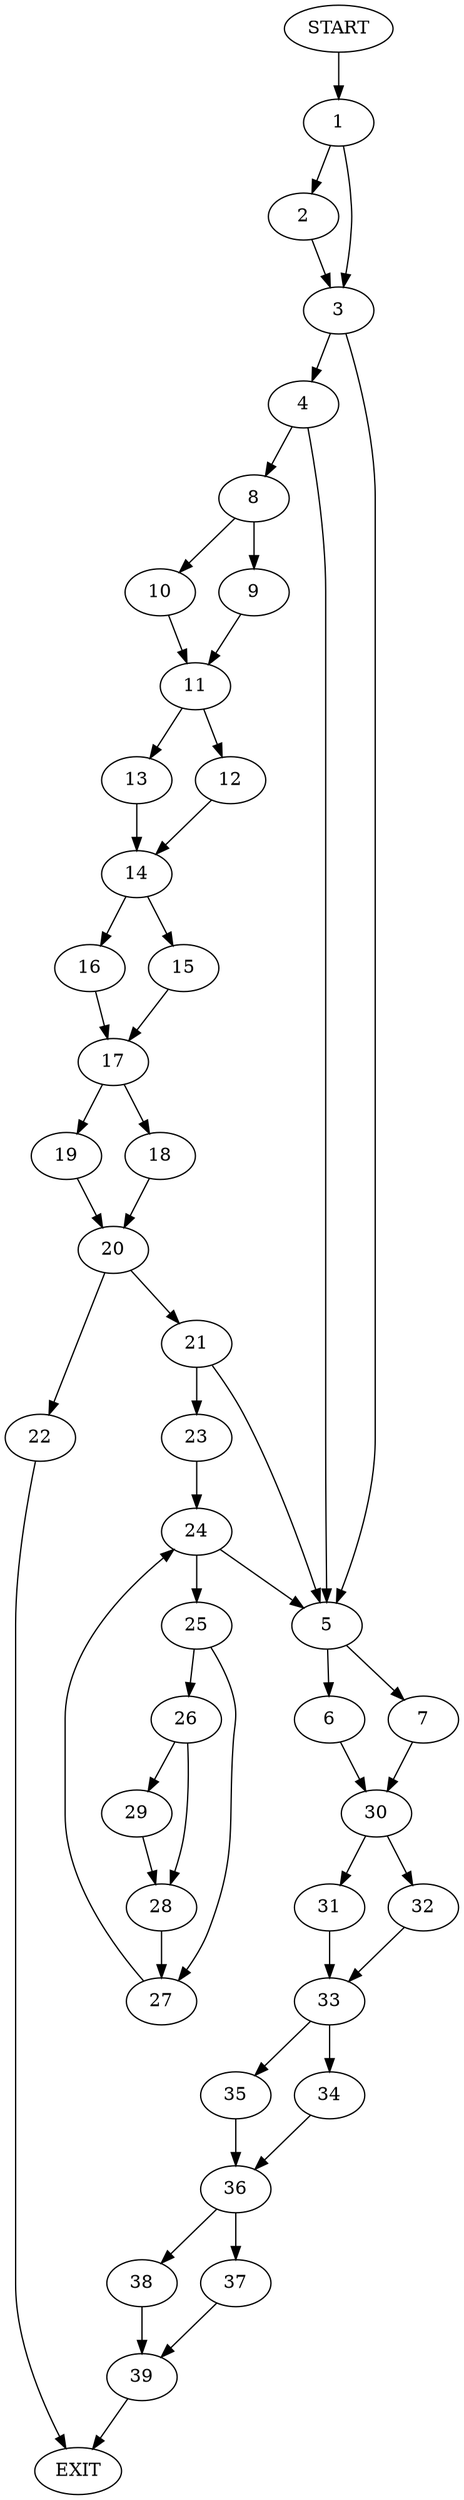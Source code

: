 digraph {
0 [label="START"]
40 [label="EXIT"]
0 -> 1
1 -> 2
1 -> 3
3 -> 4
3 -> 5
2 -> 3
5 -> 6
5 -> 7
4 -> 8
4 -> 5
8 -> 9
8 -> 10
10 -> 11
9 -> 11
11 -> 12
11 -> 13
13 -> 14
12 -> 14
14 -> 15
14 -> 16
15 -> 17
16 -> 17
17 -> 18
17 -> 19
18 -> 20
19 -> 20
20 -> 21
20 -> 22
21 -> 23
21 -> 5
22 -> 40
23 -> 24
24 -> 25
24 -> 5
25 -> 26
25 -> 27
26 -> 28
26 -> 29
27 -> 24
29 -> 28
28 -> 27
7 -> 30
6 -> 30
30 -> 31
30 -> 32
31 -> 33
32 -> 33
33 -> 34
33 -> 35
35 -> 36
34 -> 36
36 -> 37
36 -> 38
37 -> 39
38 -> 39
39 -> 40
}
